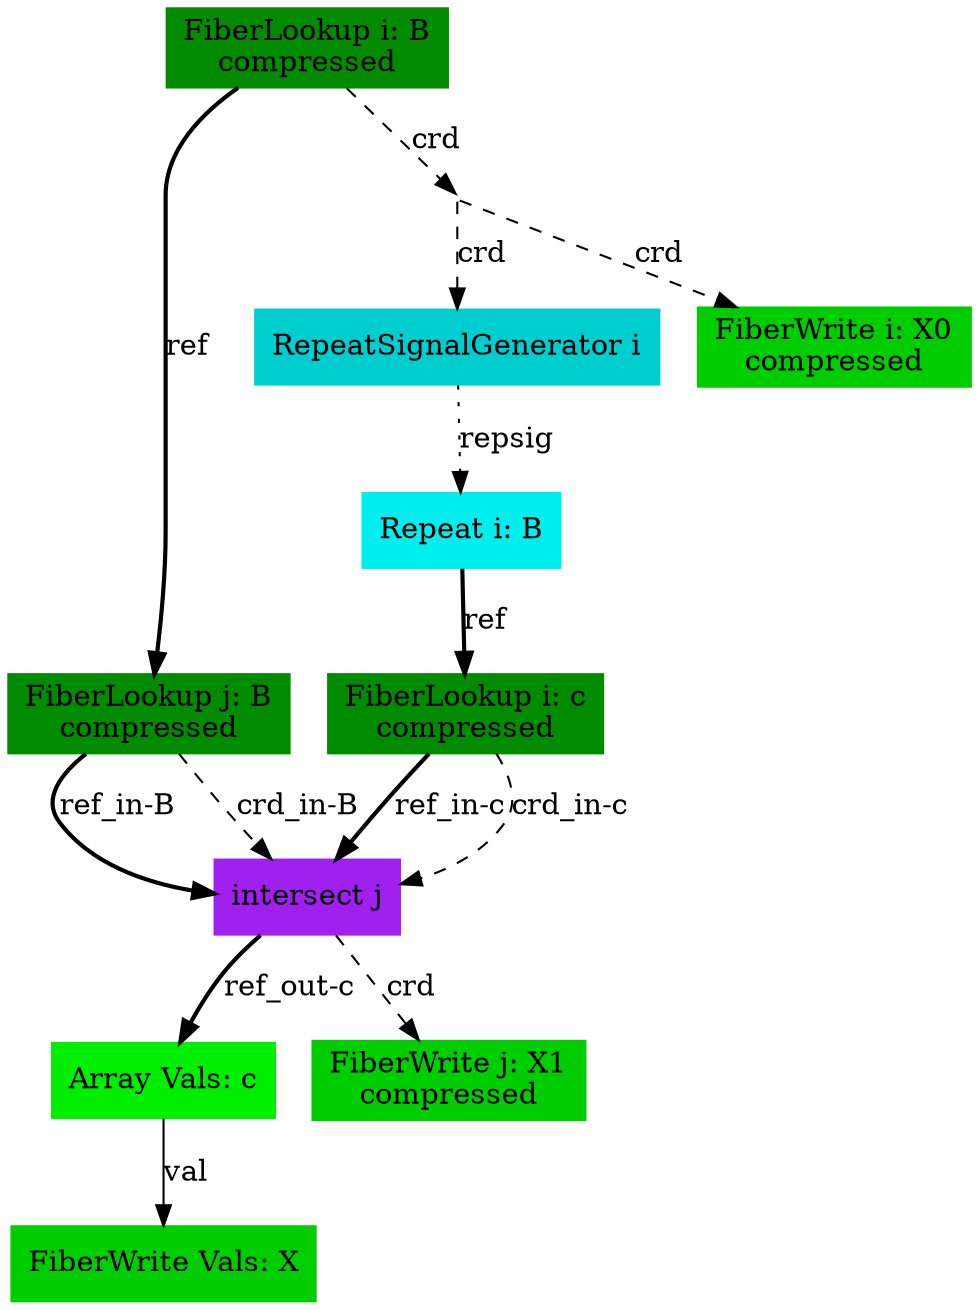 digraph SAM {
    comment="X=ss01,B=ss01,c=s0"
    0 [comment="type=fiberlookup,index=i,tensor=B,mode=0,format=compressed,src=true,root=true" label="FiberLookup i: B\ncompressed" color=green4 shape=box style=filled type="fiberlookup" index="i" tensor="B" mode="0" format="compressed" src="true" root="true"]
    1 [comment="type=repsiggen,index=i" label="RepeatSignalGenerator i" color=cyan3 shape=box style=filled type="repsiggen" index="i"]
    2 [comment="type=repeat,index=i,tensor=c,root=true" label="Repeat i: B" color=cyan2 shape=box style=filled type="repeat" index="i" tensor="c" root="true"]
    3 [comment="type=fiberlookup,index=i,tensor=c,mode=0,format=compressed,src=true,root=false" label="FiberLookup i: c\ncompressed" color=green4 shape=box style=filled type="fiberlookup" index="i" tensor="c" mode="0" format="compressed" src="true" root="false"]
    4 [comment="type=fiberlookup,index=j,tensor=B,mode=1,format=compressed,src=true,root=false" label="FiberLookup j: B\ncompressed" color=green4 shape=box style=filled type="fiberlookup" index="j" tensor="B" mode="1" format="compressed" src="true" root="false"]
    5 [comment="type=intersect,index=j" label="intersect j" color=purple shape=box style=filled type="intersect" index="j"]
    6 [comment="type=arrayvals,tensor=c" label="Array Vals: c" color=green2 shape=box style=filled type="arrayvals" tensor="c"]
    7 [comment="type=fiberwrite,index=i,tensor=X,mode=0,format=compressed,segsize=2,crdsize=B0_dim,sink=true" label="FiberWrite i: X0\ncompressed" color=green3 shape=box style=filled type="fiberwrite" index="i" tensor="X" mode="0" format="compressed" segsize="2" crdsize="B0_dim" sink="true"]
    8 [comment="type=fiberwrite,index=j,tensor=X,mode=1,format=compressed,segsize=B0_dim+1,crdsize=B0_dim*B1_dim,sink=true" label="FiberWrite j: X1\ncompressed" color=green3 shape=box style=filled type="fiberwrite" index="j" tensor="X" mode="1" format="compressed" segsize="B0_dim+1" crdsize="B0_dim*B1_dim" sink="true"]
    9 [comment="type=fiberwrite,mode=vals,tensor=X,size=1*B0_dim*B1_dim,sink=true" label="FiberWrite Vals: X" color=green3 shape=box style=filled type="fiberwrite" tensor="X" mode="vals" size="1*B0_dim*B1_dim" sink="true"]
    10 [comment="type=broadcast" shape=point style=invis type="broadcast"]
    0 -> 10 [label="crd" style=dashed type="crd"]
    10 -> 1 [label="crd" style=dashed type="crd"]
    1 -> 2 [label="repsig" style=dotted type="repsig"]
    2 -> 3 [label="ref" style=bold type="ref"]
    0 -> 4 [label="ref" style=bold type="ref"]
    3 -> 5 [label="ref_in-c" style=bold type="ref" comment="in-c"]
    3 -> 5 [label="crd_in-c" style=dashed type="crd" comment="in-c"]
    4 -> 5 [label="ref_in-B", style=bold type="ref" comment="in-B"]
    4 -> 5 [label="crd_in-B", style=dashed type="crd" comment="in-B"]
    5 -> 6 [label="ref_out-c", style=bold type="ref" comment="out-c"]
    10 -> 7 [label="crd", style=dashed type="crd"]
    5 -> 8 [label="crd", style=dashed type="crd"]
    6 -> 9 [label="val", type="val"]
}
